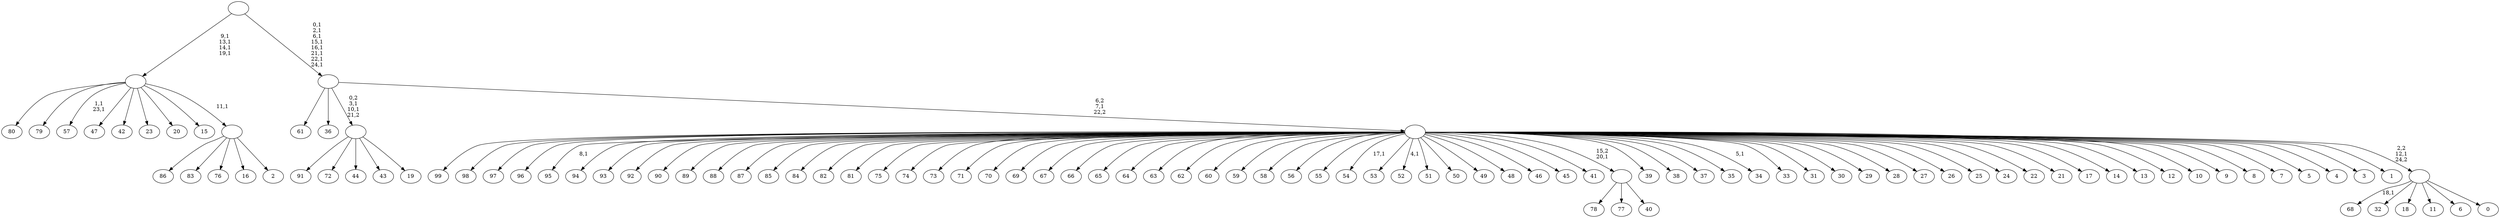 digraph T {
	125 [label="99"]
	124 [label="98"]
	123 [label="97"]
	122 [label="96"]
	121 [label="95"]
	119 [label="94"]
	118 [label="93"]
	117 [label="92"]
	116 [label="91"]
	115 [label="90"]
	114 [label="89"]
	113 [label="88"]
	112 [label="87"]
	111 [label="86"]
	110 [label="85"]
	109 [label="84"]
	108 [label="83"]
	107 [label="82"]
	106 [label="81"]
	105 [label="80"]
	104 [label="79"]
	103 [label="78"]
	102 [label="77"]
	101 [label="76"]
	100 [label="75"]
	99 [label="74"]
	98 [label="73"]
	97 [label="72"]
	96 [label="71"]
	95 [label="70"]
	94 [label="69"]
	93 [label="68"]
	91 [label="67"]
	90 [label="66"]
	89 [label="65"]
	88 [label="64"]
	87 [label="63"]
	86 [label="62"]
	85 [label="61"]
	84 [label="60"]
	83 [label="59"]
	82 [label="58"]
	81 [label="57"]
	78 [label="56"]
	77 [label="55"]
	76 [label="54"]
	74 [label="53"]
	73 [label="52"]
	71 [label="51"]
	70 [label="50"]
	69 [label="49"]
	68 [label="48"]
	67 [label="47"]
	66 [label="46"]
	65 [label="45"]
	64 [label="44"]
	63 [label="43"]
	62 [label="42"]
	61 [label="41"]
	60 [label="40"]
	59 [label=""]
	58 [label="39"]
	57 [label="38"]
	56 [label="37"]
	55 [label="36"]
	54 [label="35"]
	53 [label="34"]
	51 [label="33"]
	50 [label="32"]
	49 [label="31"]
	48 [label="30"]
	47 [label="29"]
	46 [label="28"]
	45 [label="27"]
	44 [label="26"]
	43 [label="25"]
	42 [label="24"]
	41 [label="23"]
	40 [label="22"]
	39 [label="21"]
	38 [label="20"]
	37 [label="19"]
	36 [label=""]
	34 [label="18"]
	33 [label="17"]
	32 [label="16"]
	31 [label="15"]
	30 [label="14"]
	29 [label="13"]
	28 [label="12"]
	27 [label="11"]
	26 [label="10"]
	25 [label="9"]
	24 [label="8"]
	23 [label="7"]
	22 [label="6"]
	21 [label="5"]
	20 [label="4"]
	19 [label="3"]
	18 [label="2"]
	17 [label=""]
	16 [label=""]
	12 [label="1"]
	11 [label="0"]
	10 [label=""]
	9 [label=""]
	8 [label=""]
	0 [label=""]
	59 -> 103 [label=""]
	59 -> 102 [label=""]
	59 -> 60 [label=""]
	36 -> 116 [label=""]
	36 -> 97 [label=""]
	36 -> 64 [label=""]
	36 -> 63 [label=""]
	36 -> 37 [label=""]
	17 -> 111 [label=""]
	17 -> 108 [label=""]
	17 -> 101 [label=""]
	17 -> 32 [label=""]
	17 -> 18 [label=""]
	16 -> 81 [label="1,1\n23,1"]
	16 -> 105 [label=""]
	16 -> 104 [label=""]
	16 -> 67 [label=""]
	16 -> 62 [label=""]
	16 -> 41 [label=""]
	16 -> 38 [label=""]
	16 -> 31 [label=""]
	16 -> 17 [label="11,1"]
	10 -> 93 [label="18,1"]
	10 -> 50 [label=""]
	10 -> 34 [label=""]
	10 -> 27 [label=""]
	10 -> 22 [label=""]
	10 -> 11 [label=""]
	9 -> 53 [label="5,1"]
	9 -> 73 [label="4,1"]
	9 -> 76 [label="17,1"]
	9 -> 121 [label="8,1"]
	9 -> 125 [label=""]
	9 -> 124 [label=""]
	9 -> 123 [label=""]
	9 -> 122 [label=""]
	9 -> 119 [label=""]
	9 -> 118 [label=""]
	9 -> 117 [label=""]
	9 -> 115 [label=""]
	9 -> 114 [label=""]
	9 -> 113 [label=""]
	9 -> 112 [label=""]
	9 -> 110 [label=""]
	9 -> 109 [label=""]
	9 -> 107 [label=""]
	9 -> 106 [label=""]
	9 -> 100 [label=""]
	9 -> 99 [label=""]
	9 -> 98 [label=""]
	9 -> 96 [label=""]
	9 -> 95 [label=""]
	9 -> 94 [label=""]
	9 -> 91 [label=""]
	9 -> 90 [label=""]
	9 -> 89 [label=""]
	9 -> 88 [label=""]
	9 -> 87 [label=""]
	9 -> 86 [label=""]
	9 -> 84 [label=""]
	9 -> 83 [label=""]
	9 -> 82 [label=""]
	9 -> 78 [label=""]
	9 -> 77 [label=""]
	9 -> 74 [label=""]
	9 -> 71 [label=""]
	9 -> 70 [label=""]
	9 -> 69 [label=""]
	9 -> 68 [label=""]
	9 -> 66 [label=""]
	9 -> 65 [label=""]
	9 -> 61 [label=""]
	9 -> 59 [label="15,2\n20,1"]
	9 -> 58 [label=""]
	9 -> 57 [label=""]
	9 -> 56 [label=""]
	9 -> 54 [label=""]
	9 -> 51 [label=""]
	9 -> 49 [label=""]
	9 -> 48 [label=""]
	9 -> 47 [label=""]
	9 -> 46 [label=""]
	9 -> 45 [label=""]
	9 -> 44 [label=""]
	9 -> 43 [label=""]
	9 -> 42 [label=""]
	9 -> 40 [label=""]
	9 -> 39 [label=""]
	9 -> 33 [label=""]
	9 -> 30 [label=""]
	9 -> 29 [label=""]
	9 -> 28 [label=""]
	9 -> 26 [label=""]
	9 -> 25 [label=""]
	9 -> 24 [label=""]
	9 -> 23 [label=""]
	9 -> 21 [label=""]
	9 -> 20 [label=""]
	9 -> 19 [label=""]
	9 -> 12 [label=""]
	9 -> 10 [label="2,2\n12,1\n24,2"]
	8 -> 36 [label="0,2\n3,1\n10,1\n21,2"]
	8 -> 85 [label=""]
	8 -> 55 [label=""]
	8 -> 9 [label="6,2\n7,1\n22,2"]
	0 -> 8 [label="0,1\n2,1\n6,1\n15,1\n16,1\n21,1\n22,1\n24,1"]
	0 -> 16 [label="9,1\n13,1\n14,1\n19,1"]
}
